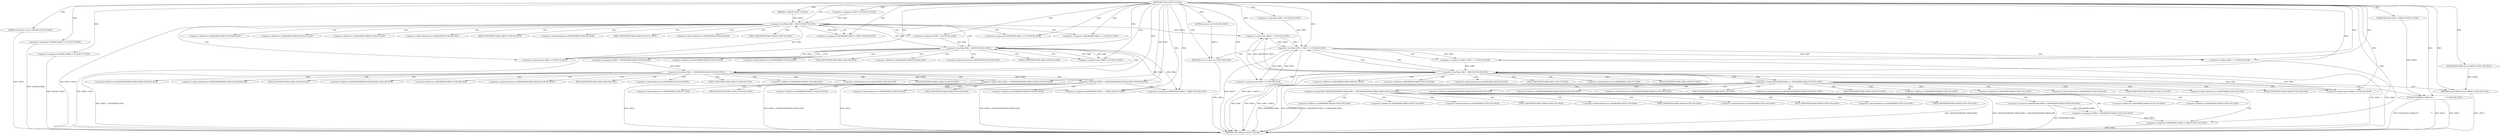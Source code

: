 
digraph "FUN3" {  

"13854" [label = "(METHOD,FUN3)<SUB>72</SUB>" ]

"14072" [label = "(METHOD_RETURN,int)<SUB>72</SUB>" ]

"13855" [label = "(PARAM,AVCodecContext *VAR16)<SUB>72</SUB>" ]

"13856" [label = "(PARAM,vorbis_floor1_entry *VAR18)<SUB>73</SUB>" ]

"13857" [label = "(PARAM,int VAR19)<SUB>73</SUB>" ]

"13860" [label = "(&lt;operator&gt;.assignment,VAR18[0].VAR20 = 0)<SUB>76</SUB>" ]

"13867" [label = "(&lt;operator&gt;.assignment,VAR18[1].VAR20 = 1)<SUB>77</SUB>" ]

"14070" [label = "(RETURN,return 0;,return 0;)<SUB>109</SUB>" ]

"13879" [label = "(&lt;operator&gt;.lessThan,VAR5 &lt; VAR19)<SUB>78</SUB>" ]

"13882" [label = "(&lt;operator&gt;.postIncrement,VAR5++)<SUB>78</SUB>" ]

"13982" [label = "(&lt;operator&gt;.lessThan,VAR5 &lt; VAR19 - 1)<SUB>94</SUB>" ]

"13987" [label = "(&lt;operator&gt;.postIncrement,VAR5++)<SUB>94</SUB>" ]

"14071" [label = "(LITERAL,0,return 0;)<SUB>109</SUB>" ]

"13876" [label = "(&lt;operator&gt;.assignment,VAR5 = 2)<SUB>78</SUB>" ]

"13886" [label = "(&lt;operator&gt;.assignment,VAR18[VAR5].VAR21  = 0)<SUB>80</SUB>" ]

"13893" [label = "(&lt;operator&gt;.assignment,VAR18[VAR5].VAR22 = 1)<SUB>81</SUB>" ]

"13900" [label = "(&lt;operator&gt;.assignment,VAR18[VAR5].VAR20 = VAR5)<SUB>82</SUB>" ]

"13979" [label = "(&lt;operator&gt;.assignment,VAR5 = 0)<SUB>94</SUB>" ]

"13912" [label = "(&lt;operator&gt;.lessThan,VAR6 &lt; VAR5)<SUB>83</SUB>" ]

"13915" [label = "(&lt;operator&gt;.postIncrement,VAR6++)<SUB>83</SUB>" ]

"13984" [label = "(&lt;operator&gt;.subtraction,VAR19 - 1)<SUB>94</SUB>" ]

"13998" [label = "(&lt;operator&gt;.lessThan,VAR6 &lt; VAR19)<SUB>96</SUB>" ]

"14001" [label = "(&lt;operator&gt;.postIncrement,VAR6++)<SUB>96</SUB>" ]

"13909" [label = "(&lt;operator&gt;.assignment,VAR6 = 2)<SUB>83</SUB>" ]

"13919" [label = "(&lt;operator&gt;.assignment,VAR23 = VAR18[VAR6].VAR2)<SUB>84</SUB>" ]

"13993" [label = "(&lt;operator&gt;.assignment,VAR6 = VAR5 + 1)<SUB>96</SUB>" ]

"13927" [label = "(&lt;operator&gt;.lessThan,VAR23 &lt; VAR18[VAR5].VAR2)<SUB>85</SUB>" ]

"14005" [label = "(&lt;operator&gt;.equals,VAR18[VAR5].VAR2 == VAR18[VAR6].VAR2)<SUB>97</SUB>" ]

"14024" [label = "(&lt;operator&gt;.greaterThan,VAR18[VAR18[VAR5].VAR20].VAR2 &gt; VAR18[VAR18[VAR6].VAR20].VAR2)<SUB>102</SUB>" ]

"13995" [label = "(&lt;operator&gt;.addition,VAR5 + 1)<SUB>96</SUB>" ]

"14017" [label = "(FUN4,FUN4(VAR16, VAR24,\012                       &quot;&quot;))<SUB>98</SUB>" ]

"14021" [label = "(RETURN,return VAR25;,return VAR25;)<SUB>100</SUB>" ]

"14045" [label = "(&lt;operator&gt;.assignment,VAR23 = VAR18[VAR5].VAR20)<SUB>103</SUB>" ]

"14052" [label = "(&lt;operator&gt;.assignment,VAR18[VAR5].VAR20 = VAR18[VAR6].VAR20)<SUB>104</SUB>" ]

"14063" [label = "(&lt;operator&gt;.assignment,VAR18[VAR6].VAR20 = VAR23)<SUB>105</SUB>" ]

"13936" [label = "(&lt;operator&gt;.greaterThan,VAR23 &gt; VAR18[VAR18[VAR5].VAR21].VAR2)<SUB>86</SUB>" ]

"14022" [label = "(IDENTIFIER,VAR25,return VAR25;)<SUB>100</SUB>" ]

"13948" [label = "(&lt;operator&gt;.assignment,VAR18[VAR5].VAR21  =  VAR6)<SUB>87</SUB>" ]

"13958" [label = "(&lt;operator&gt;.lessThan,VAR23 &lt; VAR18[VAR18[VAR5].VAR22].VAR2)<SUB>89</SUB>" ]

"13970" [label = "(&lt;operator&gt;.assignment,VAR18[VAR5].VAR22 = VAR6)<SUB>90</SUB>" ]

"13887" [label = "(&lt;operator&gt;.fieldAccess,VAR18[VAR5].VAR21)<SUB>80</SUB>" ]

"13894" [label = "(&lt;operator&gt;.fieldAccess,VAR18[VAR5].VAR22)<SUB>81</SUB>" ]

"13901" [label = "(&lt;operator&gt;.fieldAccess,VAR18[VAR5].VAR20)<SUB>82</SUB>" ]

"13888" [label = "(&lt;operator&gt;.indirectIndexAccess,VAR18[VAR5])<SUB>80</SUB>" ]

"13891" [label = "(FIELD_IDENTIFIER,VAR21,VAR21)<SUB>80</SUB>" ]

"13895" [label = "(&lt;operator&gt;.indirectIndexAccess,VAR18[VAR5])<SUB>81</SUB>" ]

"13898" [label = "(FIELD_IDENTIFIER,VAR22,VAR22)<SUB>81</SUB>" ]

"13902" [label = "(&lt;operator&gt;.indirectIndexAccess,VAR18[VAR5])<SUB>82</SUB>" ]

"13905" [label = "(FIELD_IDENTIFIER,VAR20,VAR20)<SUB>82</SUB>" ]

"13921" [label = "(&lt;operator&gt;.fieldAccess,VAR18[VAR6].VAR2)<SUB>84</SUB>" ]

"13922" [label = "(&lt;operator&gt;.indirectIndexAccess,VAR18[VAR6])<SUB>84</SUB>" ]

"13925" [label = "(FIELD_IDENTIFIER,VAR2,VAR2)<SUB>84</SUB>" ]

"13929" [label = "(&lt;operator&gt;.fieldAccess,VAR18[VAR5].VAR2)<SUB>85</SUB>" ]

"14006" [label = "(&lt;operator&gt;.fieldAccess,VAR18[VAR5].VAR2)<SUB>97</SUB>" ]

"14011" [label = "(&lt;operator&gt;.fieldAccess,VAR18[VAR6].VAR2)<SUB>97</SUB>" ]

"14025" [label = "(&lt;operator&gt;.fieldAccess,VAR18[VAR18[VAR5].VAR20].VAR2)<SUB>102</SUB>" ]

"14034" [label = "(&lt;operator&gt;.fieldAccess,VAR18[VAR18[VAR6].VAR20].VAR2)<SUB>102</SUB>" ]

"13930" [label = "(&lt;operator&gt;.indirectIndexAccess,VAR18[VAR5])<SUB>85</SUB>" ]

"13933" [label = "(FIELD_IDENTIFIER,VAR2,VAR2)<SUB>85</SUB>" ]

"14007" [label = "(&lt;operator&gt;.indirectIndexAccess,VAR18[VAR5])<SUB>97</SUB>" ]

"14010" [label = "(FIELD_IDENTIFIER,VAR2,VAR2)<SUB>97</SUB>" ]

"14012" [label = "(&lt;operator&gt;.indirectIndexAccess,VAR18[VAR6])<SUB>97</SUB>" ]

"14015" [label = "(FIELD_IDENTIFIER,VAR2,VAR2)<SUB>97</SUB>" ]

"14026" [label = "(&lt;operator&gt;.indirectIndexAccess,VAR18[VAR18[VAR5].VAR20])<SUB>102</SUB>" ]

"14033" [label = "(FIELD_IDENTIFIER,VAR2,VAR2)<SUB>102</SUB>" ]

"14035" [label = "(&lt;operator&gt;.indirectIndexAccess,VAR18[VAR18[VAR6].VAR20])<SUB>102</SUB>" ]

"14042" [label = "(FIELD_IDENTIFIER,VAR2,VAR2)<SUB>102</SUB>" ]

"14047" [label = "(&lt;operator&gt;.fieldAccess,VAR18[VAR5].VAR20)<SUB>103</SUB>" ]

"14053" [label = "(&lt;operator&gt;.fieldAccess,VAR18[VAR5].VAR20)<SUB>104</SUB>" ]

"14058" [label = "(&lt;operator&gt;.fieldAccess,VAR18[VAR6].VAR20)<SUB>104</SUB>" ]

"14064" [label = "(&lt;operator&gt;.fieldAccess,VAR18[VAR6].VAR20)<SUB>105</SUB>" ]

"13938" [label = "(&lt;operator&gt;.fieldAccess,VAR18[VAR18[VAR5].VAR21].VAR2)<SUB>86</SUB>" ]

"14028" [label = "(&lt;operator&gt;.fieldAccess,VAR18[VAR5].VAR20)<SUB>102</SUB>" ]

"14037" [label = "(&lt;operator&gt;.fieldAccess,VAR18[VAR6].VAR20)<SUB>102</SUB>" ]

"14048" [label = "(&lt;operator&gt;.indirectIndexAccess,VAR18[VAR5])<SUB>103</SUB>" ]

"14051" [label = "(FIELD_IDENTIFIER,VAR20,VAR20)<SUB>103</SUB>" ]

"14054" [label = "(&lt;operator&gt;.indirectIndexAccess,VAR18[VAR5])<SUB>104</SUB>" ]

"14057" [label = "(FIELD_IDENTIFIER,VAR20,VAR20)<SUB>104</SUB>" ]

"14059" [label = "(&lt;operator&gt;.indirectIndexAccess,VAR18[VAR6])<SUB>104</SUB>" ]

"14062" [label = "(FIELD_IDENTIFIER,VAR20,VAR20)<SUB>104</SUB>" ]

"14065" [label = "(&lt;operator&gt;.indirectIndexAccess,VAR18[VAR6])<SUB>105</SUB>" ]

"14068" [label = "(FIELD_IDENTIFIER,VAR20,VAR20)<SUB>105</SUB>" ]

"13939" [label = "(&lt;operator&gt;.indirectIndexAccess,VAR18[VAR18[VAR5].VAR21])<SUB>86</SUB>" ]

"13946" [label = "(FIELD_IDENTIFIER,VAR2,VAR2)<SUB>86</SUB>" ]

"13949" [label = "(&lt;operator&gt;.fieldAccess,VAR18[VAR5].VAR21)<SUB>87</SUB>" ]

"13960" [label = "(&lt;operator&gt;.fieldAccess,VAR18[VAR18[VAR5].VAR22].VAR2)<SUB>89</SUB>" ]

"14029" [label = "(&lt;operator&gt;.indirectIndexAccess,VAR18[VAR5])<SUB>102</SUB>" ]

"14032" [label = "(FIELD_IDENTIFIER,VAR20,VAR20)<SUB>102</SUB>" ]

"14038" [label = "(&lt;operator&gt;.indirectIndexAccess,VAR18[VAR6])<SUB>102</SUB>" ]

"14041" [label = "(FIELD_IDENTIFIER,VAR20,VAR20)<SUB>102</SUB>" ]

"13941" [label = "(&lt;operator&gt;.fieldAccess,VAR18[VAR5].VAR21)<SUB>86</SUB>" ]

"13950" [label = "(&lt;operator&gt;.indirectIndexAccess,VAR18[VAR5])<SUB>87</SUB>" ]

"13953" [label = "(FIELD_IDENTIFIER,VAR21,VAR21)<SUB>87</SUB>" ]

"13961" [label = "(&lt;operator&gt;.indirectIndexAccess,VAR18[VAR18[VAR5].VAR22])<SUB>89</SUB>" ]

"13968" [label = "(FIELD_IDENTIFIER,VAR2,VAR2)<SUB>89</SUB>" ]

"13971" [label = "(&lt;operator&gt;.fieldAccess,VAR18[VAR5].VAR22)<SUB>90</SUB>" ]

"13942" [label = "(&lt;operator&gt;.indirectIndexAccess,VAR18[VAR5])<SUB>86</SUB>" ]

"13945" [label = "(FIELD_IDENTIFIER,VAR21,VAR21)<SUB>86</SUB>" ]

"13963" [label = "(&lt;operator&gt;.fieldAccess,VAR18[VAR5].VAR22)<SUB>89</SUB>" ]

"13972" [label = "(&lt;operator&gt;.indirectIndexAccess,VAR18[VAR5])<SUB>90</SUB>" ]

"13975" [label = "(FIELD_IDENTIFIER,VAR22,VAR22)<SUB>90</SUB>" ]

"13964" [label = "(&lt;operator&gt;.indirectIndexAccess,VAR18[VAR5])<SUB>89</SUB>" ]

"13967" [label = "(FIELD_IDENTIFIER,VAR22,VAR22)<SUB>89</SUB>" ]

  "14021" -> "14072"  [ label = "DDG: &lt;RET&gt;"] 

  "14070" -> "14072"  [ label = "DDG: &lt;RET&gt;"] 

  "13856" -> "14072"  [ label = "DDG: VAR18"] 

  "13860" -> "14072"  [ label = "DDG: VAR18[0].VAR20"] 

  "13867" -> "14072"  [ label = "DDG: VAR18[1].VAR20"] 

  "13879" -> "14072"  [ label = "DDG: VAR5 &lt; VAR19"] 

  "13982" -> "14072"  [ label = "DDG: VAR19 - 1"] 

  "13982" -> "14072"  [ label = "DDG: VAR5 &lt; VAR19 - 1"] 

  "13995" -> "14072"  [ label = "DDG: VAR5"] 

  "13993" -> "14072"  [ label = "DDG: VAR5 + 1"] 

  "13998" -> "14072"  [ label = "DDG: VAR6"] 

  "13998" -> "14072"  [ label = "DDG: VAR19"] 

  "13998" -> "14072"  [ label = "DDG: VAR6 &lt; VAR19"] 

  "14005" -> "14072"  [ label = "DDG: VAR18[VAR5].VAR2"] 

  "14005" -> "14072"  [ label = "DDG: VAR18[VAR6].VAR2"] 

  "14005" -> "14072"  [ label = "DDG: VAR18[VAR5].VAR2 == VAR18[VAR6].VAR2"] 

  "14024" -> "14072"  [ label = "DDG: VAR18[VAR18[VAR5].VAR20].VAR2"] 

  "14024" -> "14072"  [ label = "DDG: VAR18[VAR18[VAR5].VAR20].VAR2 &gt; VAR18[VAR18[VAR6].VAR20].VAR2"] 

  "14052" -> "14072"  [ label = "DDG: VAR18[VAR5].VAR20"] 

  "14063" -> "14072"  [ label = "DDG: VAR23"] 

  "14017" -> "14072"  [ label = "DDG: VAR16"] 

  "14017" -> "14072"  [ label = "DDG: FUN4(VAR16, VAR24,\012                       &quot;&quot;)"] 

  "13912" -> "14072"  [ label = "DDG: VAR6 &lt; VAR5"] 

  "13927" -> "14072"  [ label = "DDG: VAR23 &lt; VAR18[VAR5].VAR2"] 

  "13958" -> "14072"  [ label = "DDG: VAR23"] 

  "13958" -> "14072"  [ label = "DDG: VAR23 &lt; VAR18[VAR18[VAR5].VAR22].VAR2"] 

  "13936" -> "14072"  [ label = "DDG: VAR23"] 

  "13936" -> "14072"  [ label = "DDG: VAR23 &gt; VAR18[VAR18[VAR5].VAR21].VAR2"] 

  "14017" -> "14072"  [ label = "DDG: VAR24"] 

  "13854" -> "13855"  [ label = "DDG: "] 

  "13854" -> "13856"  [ label = "DDG: "] 

  "13854" -> "13857"  [ label = "DDG: "] 

  "13854" -> "13860"  [ label = "DDG: "] 

  "13854" -> "13867"  [ label = "DDG: "] 

  "14071" -> "14070"  [ label = "DDG: 0"] 

  "13854" -> "14070"  [ label = "DDG: "] 

  "13854" -> "14071"  [ label = "DDG: "] 

  "13854" -> "13876"  [ label = "DDG: "] 

  "13876" -> "13879"  [ label = "DDG: VAR5"] 

  "13882" -> "13879"  [ label = "DDG: VAR5"] 

  "13854" -> "13879"  [ label = "DDG: "] 

  "13857" -> "13879"  [ label = "DDG: VAR19"] 

  "13912" -> "13882"  [ label = "DDG: VAR5"] 

  "13854" -> "13882"  [ label = "DDG: "] 

  "13854" -> "13886"  [ label = "DDG: "] 

  "13854" -> "13893"  [ label = "DDG: "] 

  "13879" -> "13900"  [ label = "DDG: VAR5"] 

  "13854" -> "13900"  [ label = "DDG: "] 

  "13854" -> "13979"  [ label = "DDG: "] 

  "13979" -> "13982"  [ label = "DDG: VAR5"] 

  "13987" -> "13982"  [ label = "DDG: VAR5"] 

  "13854" -> "13982"  [ label = "DDG: "] 

  "13984" -> "13982"  [ label = "DDG: VAR19"] 

  "13984" -> "13982"  [ label = "DDG: 1"] 

  "13854" -> "13987"  [ label = "DDG: "] 

  "13982" -> "13987"  [ label = "DDG: VAR5"] 

  "13879" -> "13984"  [ label = "DDG: VAR19"] 

  "13998" -> "13984"  [ label = "DDG: VAR19"] 

  "13854" -> "13984"  [ label = "DDG: "] 

  "13854" -> "13909"  [ label = "DDG: "] 

  "13909" -> "13912"  [ label = "DDG: VAR6"] 

  "13915" -> "13912"  [ label = "DDG: VAR6"] 

  "13854" -> "13912"  [ label = "DDG: "] 

  "13879" -> "13912"  [ label = "DDG: VAR5"] 

  "13912" -> "13915"  [ label = "DDG: VAR6"] 

  "13854" -> "13915"  [ label = "DDG: "] 

  "13982" -> "13993"  [ label = "DDG: VAR5"] 

  "13854" -> "13993"  [ label = "DDG: "] 

  "13993" -> "13998"  [ label = "DDG: VAR6"] 

  "14001" -> "13998"  [ label = "DDG: VAR6"] 

  "13854" -> "13998"  [ label = "DDG: "] 

  "13984" -> "13998"  [ label = "DDG: VAR19"] 

  "13998" -> "14001"  [ label = "DDG: VAR6"] 

  "13854" -> "14001"  [ label = "DDG: "] 

  "13919" -> "13927"  [ label = "DDG: VAR23"] 

  "13854" -> "13927"  [ label = "DDG: "] 

  "13982" -> "13995"  [ label = "DDG: VAR5"] 

  "13854" -> "13995"  [ label = "DDG: "] 

  "14022" -> "14021"  [ label = "DDG: VAR25"] 

  "13854" -> "14021"  [ label = "DDG: "] 

  "14052" -> "14045"  [ label = "DDG: VAR18[VAR5].VAR20"] 

  "14045" -> "14063"  [ label = "DDG: VAR23"] 

  "13854" -> "14063"  [ label = "DDG: "] 

  "13855" -> "14017"  [ label = "DDG: VAR16"] 

  "13854" -> "14017"  [ label = "DDG: "] 

  "13854" -> "14022"  [ label = "DDG: "] 

  "13927" -> "13936"  [ label = "DDG: VAR23"] 

  "13854" -> "13936"  [ label = "DDG: "] 

  "13912" -> "13948"  [ label = "DDG: VAR6"] 

  "13854" -> "13948"  [ label = "DDG: "] 

  "13927" -> "13958"  [ label = "DDG: VAR23"] 

  "13854" -> "13958"  [ label = "DDG: "] 

  "13912" -> "13970"  [ label = "DDG: VAR6"] 

  "13854" -> "13970"  [ label = "DDG: "] 

  "13879" -> "13900"  [ label = "CDG: "] 

  "13879" -> "13893"  [ label = "CDG: "] 

  "13879" -> "13909"  [ label = "CDG: "] 

  "13879" -> "13879"  [ label = "CDG: "] 

  "13879" -> "13902"  [ label = "CDG: "] 

  "13879" -> "13891"  [ label = "CDG: "] 

  "13879" -> "13898"  [ label = "CDG: "] 

  "13879" -> "13894"  [ label = "CDG: "] 

  "13879" -> "13912"  [ label = "CDG: "] 

  "13879" -> "13905"  [ label = "CDG: "] 

  "13879" -> "13882"  [ label = "CDG: "] 

  "13879" -> "13887"  [ label = "CDG: "] 

  "13879" -> "13901"  [ label = "CDG: "] 

  "13879" -> "13886"  [ label = "CDG: "] 

  "13879" -> "13895"  [ label = "CDG: "] 

  "13879" -> "13888"  [ label = "CDG: "] 

  "13982" -> "13993"  [ label = "CDG: "] 

  "13982" -> "13995"  [ label = "CDG: "] 

  "13982" -> "13998"  [ label = "CDG: "] 

  "13982" -> "14070"  [ label = "CDG: "] 

  "13912" -> "13933"  [ label = "CDG: "] 

  "13912" -> "13930"  [ label = "CDG: "] 

  "13912" -> "13921"  [ label = "CDG: "] 

  "13912" -> "13912"  [ label = "CDG: "] 

  "13912" -> "13929"  [ label = "CDG: "] 

  "13912" -> "13922"  [ label = "CDG: "] 

  "13912" -> "13925"  [ label = "CDG: "] 

  "13912" -> "13927"  [ label = "CDG: "] 

  "13912" -> "13919"  [ label = "CDG: "] 

  "13912" -> "13915"  [ label = "CDG: "] 

  "13998" -> "13984"  [ label = "CDG: "] 

  "13998" -> "13987"  [ label = "CDG: "] 

  "13998" -> "14011"  [ label = "CDG: "] 

  "13998" -> "14010"  [ label = "CDG: "] 

  "13998" -> "14012"  [ label = "CDG: "] 

  "13998" -> "14015"  [ label = "CDG: "] 

  "13998" -> "14005"  [ label = "CDG: "] 

  "13998" -> "14006"  [ label = "CDG: "] 

  "13998" -> "13982"  [ label = "CDG: "] 

  "13998" -> "14007"  [ label = "CDG: "] 

  "13927" -> "13967"  [ label = "CDG: "] 

  "13927" -> "13946"  [ label = "CDG: "] 

  "13927" -> "13936"  [ label = "CDG: "] 

  "13927" -> "13941"  [ label = "CDG: "] 

  "13927" -> "13958"  [ label = "CDG: "] 

  "13927" -> "13964"  [ label = "CDG: "] 

  "13927" -> "13939"  [ label = "CDG: "] 

  "13927" -> "13963"  [ label = "CDG: "] 

  "13927" -> "13942"  [ label = "CDG: "] 

  "13927" -> "13961"  [ label = "CDG: "] 

  "13927" -> "13960"  [ label = "CDG: "] 

  "13927" -> "13968"  [ label = "CDG: "] 

  "13927" -> "13945"  [ label = "CDG: "] 

  "13927" -> "13938"  [ label = "CDG: "] 

  "14005" -> "14028"  [ label = "CDG: "] 

  "14005" -> "14001"  [ label = "CDG: "] 

  "14005" -> "14024"  [ label = "CDG: "] 

  "14005" -> "14017"  [ label = "CDG: "] 

  "14005" -> "14038"  [ label = "CDG: "] 

  "14005" -> "14035"  [ label = "CDG: "] 

  "14005" -> "14034"  [ label = "CDG: "] 

  "14005" -> "13998"  [ label = "CDG: "] 

  "14005" -> "14042"  [ label = "CDG: "] 

  "14005" -> "14037"  [ label = "CDG: "] 

  "14005" -> "14033"  [ label = "CDG: "] 

  "14005" -> "14029"  [ label = "CDG: "] 

  "14005" -> "14025"  [ label = "CDG: "] 

  "14005" -> "14041"  [ label = "CDG: "] 

  "14005" -> "14021"  [ label = "CDG: "] 

  "14005" -> "14026"  [ label = "CDG: "] 

  "14005" -> "14032"  [ label = "CDG: "] 

  "14024" -> "14045"  [ label = "CDG: "] 

  "14024" -> "14059"  [ label = "CDG: "] 

  "14024" -> "14068"  [ label = "CDG: "] 

  "14024" -> "14064"  [ label = "CDG: "] 

  "14024" -> "14052"  [ label = "CDG: "] 

  "14024" -> "14065"  [ label = "CDG: "] 

  "14024" -> "14053"  [ label = "CDG: "] 

  "14024" -> "14058"  [ label = "CDG: "] 

  "14024" -> "14057"  [ label = "CDG: "] 

  "14024" -> "14048"  [ label = "CDG: "] 

  "14024" -> "14051"  [ label = "CDG: "] 

  "14024" -> "14063"  [ label = "CDG: "] 

  "14024" -> "14054"  [ label = "CDG: "] 

  "14024" -> "14062"  [ label = "CDG: "] 

  "14024" -> "14047"  [ label = "CDG: "] 

  "13936" -> "13950"  [ label = "CDG: "] 

  "13936" -> "13949"  [ label = "CDG: "] 

  "13936" -> "13948"  [ label = "CDG: "] 

  "13936" -> "13953"  [ label = "CDG: "] 

  "13958" -> "13970"  [ label = "CDG: "] 

  "13958" -> "13971"  [ label = "CDG: "] 

  "13958" -> "13975"  [ label = "CDG: "] 

  "13958" -> "13972"  [ label = "CDG: "] 

}